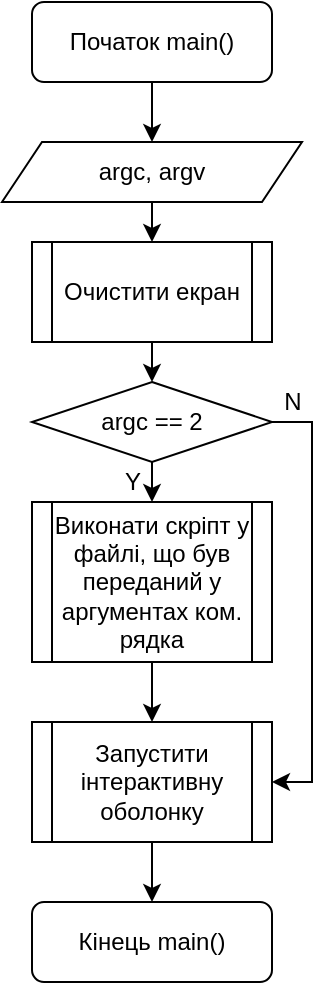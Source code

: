 <mxfile version="15.1.3" type="device"><diagram id="iiP5iRvYy3KlBxp-IzhV" name="Страница 1"><mxGraphModel dx="409" dy="494" grid="1" gridSize="10" guides="1" tooltips="1" connect="1" arrows="1" fold="1" page="1" pageScale="1" pageWidth="1654" pageHeight="2336" math="0" shadow="0"><root><mxCell id="0"/><mxCell id="1" parent="0"/><mxCell id="h1k08_Yd3y6K2Dgq9lK0-3" style="edgeStyle=orthogonalEdgeStyle;rounded=0;orthogonalLoop=1;jettySize=auto;html=1;exitX=0.5;exitY=1;exitDx=0;exitDy=0;entryX=0.5;entryY=0;entryDx=0;entryDy=0;" edge="1" parent="1" source="h1k08_Yd3y6K2Dgq9lK0-1" target="h1k08_Yd3y6K2Dgq9lK0-2"><mxGeometry relative="1" as="geometry"/></mxCell><mxCell id="h1k08_Yd3y6K2Dgq9lK0-1" value="Початок main()" style="rounded=1;whiteSpace=wrap;html=1;" vertex="1" parent="1"><mxGeometry x="140" y="50" width="120" height="40" as="geometry"/></mxCell><mxCell id="h1k08_Yd3y6K2Dgq9lK0-6" style="edgeStyle=orthogonalEdgeStyle;rounded=0;orthogonalLoop=1;jettySize=auto;html=1;exitX=0.5;exitY=1;exitDx=0;exitDy=0;entryX=0.5;entryY=0;entryDx=0;entryDy=0;" edge="1" parent="1" source="h1k08_Yd3y6K2Dgq9lK0-2" target="h1k08_Yd3y6K2Dgq9lK0-5"><mxGeometry relative="1" as="geometry"/></mxCell><mxCell id="h1k08_Yd3y6K2Dgq9lK0-2" value="argc, argv" style="shape=parallelogram;perimeter=parallelogramPerimeter;whiteSpace=wrap;html=1;fixedSize=1;" vertex="1" parent="1"><mxGeometry x="125" y="120" width="150" height="30" as="geometry"/></mxCell><mxCell id="h1k08_Yd3y6K2Dgq9lK0-4" value="" style="rounded=0;whiteSpace=wrap;html=1;" vertex="1" parent="1"><mxGeometry x="140" y="170" width="120" height="50" as="geometry"/></mxCell><mxCell id="h1k08_Yd3y6K2Dgq9lK0-8" style="edgeStyle=orthogonalEdgeStyle;rounded=0;orthogonalLoop=1;jettySize=auto;html=1;exitX=0.5;exitY=1;exitDx=0;exitDy=0;entryX=0.5;entryY=0;entryDx=0;entryDy=0;" edge="1" parent="1" source="h1k08_Yd3y6K2Dgq9lK0-5" target="h1k08_Yd3y6K2Dgq9lK0-7"><mxGeometry relative="1" as="geometry"/></mxCell><mxCell id="h1k08_Yd3y6K2Dgq9lK0-5" value="Очистити екран" style="rounded=0;whiteSpace=wrap;html=1;" vertex="1" parent="1"><mxGeometry x="150" y="170" width="100" height="50" as="geometry"/></mxCell><mxCell id="h1k08_Yd3y6K2Dgq9lK0-9" style="edgeStyle=orthogonalEdgeStyle;rounded=0;orthogonalLoop=1;jettySize=auto;html=1;exitX=0.5;exitY=1;exitDx=0;exitDy=0;" edge="1" parent="1" source="h1k08_Yd3y6K2Dgq9lK0-7"><mxGeometry relative="1" as="geometry"><mxPoint x="200" y="300" as="targetPoint"/></mxGeometry></mxCell><mxCell id="h1k08_Yd3y6K2Dgq9lK0-12" style="edgeStyle=orthogonalEdgeStyle;rounded=0;orthogonalLoop=1;jettySize=auto;html=1;exitX=1;exitY=0.5;exitDx=0;exitDy=0;entryX=1;entryY=0.5;entryDx=0;entryDy=0;" edge="1" parent="1" source="h1k08_Yd3y6K2Dgq9lK0-7" target="h1k08_Yd3y6K2Dgq9lK0-13"><mxGeometry relative="1" as="geometry"><mxPoint x="310" y="440" as="targetPoint"/></mxGeometry></mxCell><mxCell id="h1k08_Yd3y6K2Dgq9lK0-7" value="argc == 2" style="rhombus;whiteSpace=wrap;html=1;" vertex="1" parent="1"><mxGeometry x="140" y="240" width="120" height="40" as="geometry"/></mxCell><mxCell id="h1k08_Yd3y6K2Dgq9lK0-10" value="" style="rounded=0;whiteSpace=wrap;html=1;" vertex="1" parent="1"><mxGeometry x="140" y="300" width="120" height="80" as="geometry"/></mxCell><mxCell id="h1k08_Yd3y6K2Dgq9lK0-15" style="edgeStyle=orthogonalEdgeStyle;rounded=0;orthogonalLoop=1;jettySize=auto;html=1;exitX=0.5;exitY=1;exitDx=0;exitDy=0;entryX=0.5;entryY=0;entryDx=0;entryDy=0;" edge="1" parent="1" source="h1k08_Yd3y6K2Dgq9lK0-11" target="h1k08_Yd3y6K2Dgq9lK0-14"><mxGeometry relative="1" as="geometry"/></mxCell><mxCell id="h1k08_Yd3y6K2Dgq9lK0-11" value="Виконати скріпт у файлі, що був переданий у аргументах ком. рядка" style="rounded=0;whiteSpace=wrap;html=1;" vertex="1" parent="1"><mxGeometry x="150" y="300" width="100" height="80" as="geometry"/></mxCell><mxCell id="h1k08_Yd3y6K2Dgq9lK0-13" value="" style="rounded=0;whiteSpace=wrap;html=1;" vertex="1" parent="1"><mxGeometry x="140" y="410" width="120" height="60" as="geometry"/></mxCell><mxCell id="h1k08_Yd3y6K2Dgq9lK0-16" style="edgeStyle=orthogonalEdgeStyle;rounded=0;orthogonalLoop=1;jettySize=auto;html=1;exitX=0.5;exitY=1;exitDx=0;exitDy=0;" edge="1" parent="1" source="h1k08_Yd3y6K2Dgq9lK0-14"><mxGeometry relative="1" as="geometry"><mxPoint x="200" y="500" as="targetPoint"/></mxGeometry></mxCell><mxCell id="h1k08_Yd3y6K2Dgq9lK0-14" value="Запустити інтерактивну оболонку" style="rounded=0;whiteSpace=wrap;html=1;" vertex="1" parent="1"><mxGeometry x="150" y="410" width="100" height="60" as="geometry"/></mxCell><mxCell id="h1k08_Yd3y6K2Dgq9lK0-17" value="Кінець main()" style="rounded=1;whiteSpace=wrap;html=1;" vertex="1" parent="1"><mxGeometry x="140" y="500" width="120" height="40" as="geometry"/></mxCell><mxCell id="h1k08_Yd3y6K2Dgq9lK0-19" value="N" style="text;html=1;align=center;verticalAlign=middle;resizable=0;points=[];autosize=1;strokeColor=none;fillColor=none;" vertex="1" parent="1"><mxGeometry x="260" y="240" width="20" height="20" as="geometry"/></mxCell><mxCell id="h1k08_Yd3y6K2Dgq9lK0-20" value="Y" style="text;html=1;align=center;verticalAlign=middle;resizable=0;points=[];autosize=1;strokeColor=none;fillColor=none;" vertex="1" parent="1"><mxGeometry x="180" y="280" width="20" height="20" as="geometry"/></mxCell></root></mxGraphModel></diagram></mxfile>
